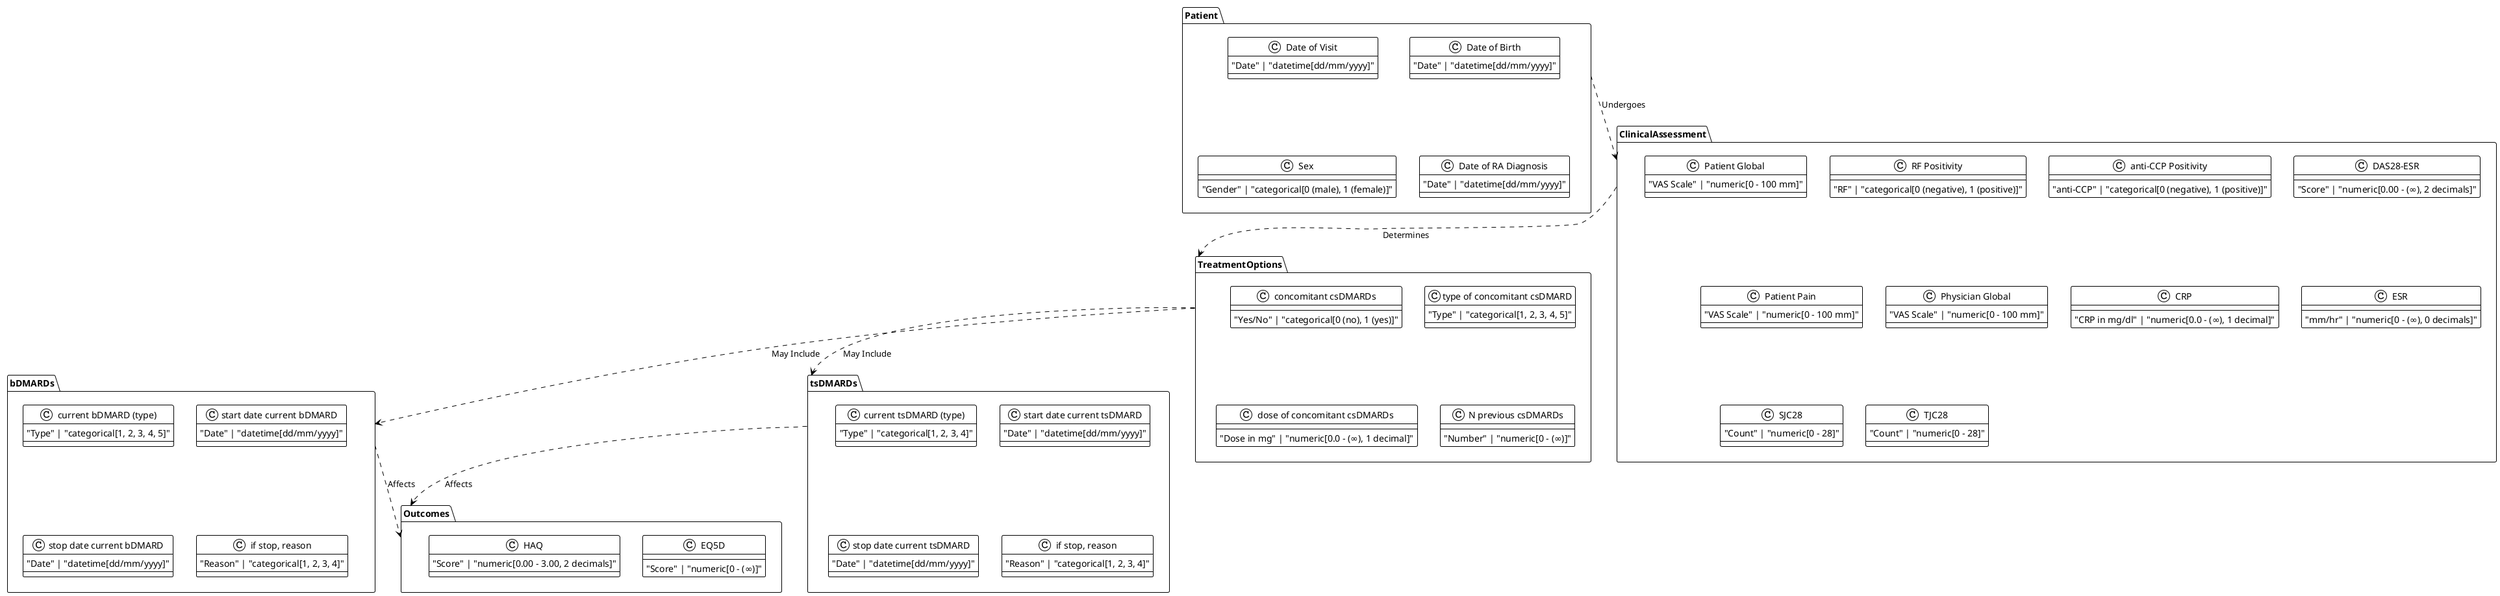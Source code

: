 ```plantuml
@startuml
!theme plain

'Patient Information
namespace Patient {
  class "Date of Visit" {
    "Date" | "datetime[dd/mm/yyyy]"
  }
  class "Date of Birth" {
    "Date" | "datetime[dd/mm/yyyy]"
  }
  class "Sex" {
    "Gender" | "categorical[0 (male), 1 (female)]"
  }
  class "Date of RA Diagnosis" {
    "Date" | "datetime[dd/mm/yyyy]"
  }
}

'Clinical Assessment
namespace ClinicalAssessment {
  class "RF Positivity" {
    "RF" | "categorical[0 (negative), 1 (positive)]"
  }
  class "anti-CCP Positivity" {
    "anti-CCP" | "categorical[0 (negative), 1 (positive)]"
  }
  class "DAS28-ESR" {
    "Score" | "numeric[0.00 - (∞), 2 decimals]"
  }
  class "Patient Global" {
    "VAS Scale" | "numeric[0 - 100 mm]"
  }
  class "Patient Pain" {
    "VAS Scale" | "numeric[0 - 100 mm]"
  }
  class "Physician Global" {
    "VAS Scale" | "numeric[0 - 100 mm]"
  }
  class "CRP" {
    "CRP in mg/dl" | "numeric[0.0 - (∞), 1 decimal]"
  }
  class "ESR" {
    "mm/hr" | "numeric[0 - (∞), 0 decimals]"
  }
  class "SJC28" {
    "Count" | "numeric[0 - 28]"
  }
  class "TJC28" {
    "Count" | "numeric[0 - 28]"
  }
}

'Treatment Details
namespace TreatmentOptions {
  class "concomitant csDMARDs" {
    "Yes/No" | "categorical[0 (no), 1 (yes)]"
  }
  class "type of concomitant csDMARD" {
    "Type" | "categorical[1, 2, 3, 4, 5]"
  }
  class "dose of concomitant csDMARDs" {
    "Dose in mg" | "numeric[0.0 - (∞), 1 decimal]"
  }
  class "N previous csDMARDs" {
    "Number" | "numeric[0 - (∞)]"
  }
}

'bDMARD Treatment Options
namespace bDMARDs {
  class "current bDMARD (type)" {
    "Type" | "categorical[1, 2, 3, 4, 5]"
  }
  class "start date current bDMARD" {
    "Date" | "datetime[dd/mm/yyyy]"
  }
  class "stop date current bDMARD" {
    "Date" | "datetime[dd/mm/yyyy]"
  }
  class "if stop, reason" {
    "Reason" | "categorical[1, 2, 3, 4]"
  }
}

'tsDMARD Treatment Options
namespace tsDMARDs {
  class "current tsDMARD (type)" {
    "Type" | "categorical[1, 2, 3, 4]"
  }
  class "start date current tsDMARD" {
    "Date" | "datetime[dd/mm/yyyy]"
  }
  class "stop date current tsDMARD" {
    "Date" | "datetime[dd/mm/yyyy]"
  }
  class "if stop, reason" {
    "Reason" | "categorical[1, 2, 3, 4]"
  }
}

'Patient Reported Outcomes
namespace Outcomes {
  class "EQ5D" {
    "Score" | "numeric[0 - (∞)]"
  }
  class "HAQ" {
    "Score" | "numeric[0.00 - 3.00, 2 decimals]"
  }
}

Patient ..> ClinicalAssessment : "Undergoes"
ClinicalAssessment ..> TreatmentOptions : "Determines"
TreatmentOptions ..> bDMARDs : "May Include"
TreatmentOptions ..> tsDMARDs : "May Include"
bDMARDs ..> Outcomes : "Affects"
tsDMARDs ..> Outcomes : "Affects"
@enduml
```